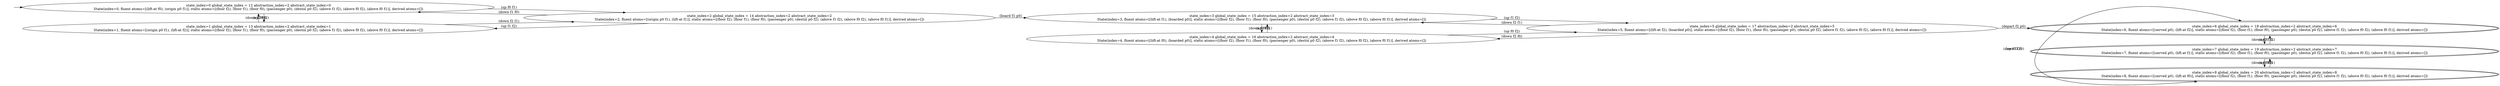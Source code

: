 digraph {
rankdir="LR"
s0[label="state_index=0 global_state_index = 12 abstraction_index=2 abstract_state_index=0
State(index=0, fluent atoms=[(lift-at f0), (origin p0 f1)], static atoms=[(floor f2), (floor f1), (floor f0), (passenger p0), (destin p0 f2), (above f1 f2), (above f0 f2), (above f0 f1)], derived atoms=[])
"]
s1[label="state_index=1 global_state_index = 13 abstraction_index=2 abstract_state_index=1
State(index=1, fluent atoms=[(origin p0 f1), (lift-at f2)], static atoms=[(floor f2), (floor f1), (floor f0), (passenger p0), (destin p0 f2), (above f1 f2), (above f0 f2), (above f0 f1)], derived atoms=[])
"]
s2[label="state_index=2 global_state_index = 14 abstraction_index=2 abstract_state_index=2
State(index=2, fluent atoms=[(origin p0 f1), (lift-at f1)], static atoms=[(floor f2), (floor f1), (floor f0), (passenger p0), (destin p0 f2), (above f1 f2), (above f0 f2), (above f0 f1)], derived atoms=[])
"]
s3[label="state_index=3 global_state_index = 15 abstraction_index=2 abstract_state_index=3
State(index=3, fluent atoms=[(lift-at f1), (boarded p0)], static atoms=[(floor f2), (floor f1), (floor f0), (passenger p0), (destin p0 f2), (above f1 f2), (above f0 f2), (above f0 f1)], derived atoms=[])
"]
s4[label="state_index=4 global_state_index = 16 abstraction_index=2 abstract_state_index=4
State(index=4, fluent atoms=[(lift-at f0), (boarded p0)], static atoms=[(floor f2), (floor f1), (floor f0), (passenger p0), (destin p0 f2), (above f1 f2), (above f0 f2), (above f0 f1)], derived atoms=[])
"]
s5[label="state_index=5 global_state_index = 17 abstraction_index=2 abstract_state_index=5
State(index=5, fluent atoms=[(lift-at f2), (boarded p0)], static atoms=[(floor f2), (floor f1), (floor f0), (passenger p0), (destin p0 f2), (above f1 f2), (above f0 f2), (above f0 f1)], derived atoms=[])
"]
s6[peripheries=2,label="state_index=6 global_state_index = 18 abstraction_index=2 abstract_state_index=6
State(index=6, fluent atoms=[(served p0), (lift-at f2)], static atoms=[(floor f2), (floor f1), (floor f0), (passenger p0), (destin p0 f2), (above f1 f2), (above f0 f2), (above f0 f1)], derived atoms=[])
"]
s7[peripheries=2,label="state_index=7 global_state_index = 19 abstraction_index=2 abstract_state_index=7
State(index=7, fluent atoms=[(served p0), (lift-at f1)], static atoms=[(floor f2), (floor f1), (floor f0), (passenger p0), (destin p0 f2), (above f1 f2), (above f0 f2), (above f0 f1)], derived atoms=[])
"]
s8[peripheries=2,label="state_index=8 global_state_index = 20 abstraction_index=2 abstract_state_index=8
State(index=8, fluent atoms=[(served p0), (lift-at f0)], static atoms=[(floor f2), (floor f1), (floor f0), (passenger p0), (destin p0 f2), (above f1 f2), (above f0 f2), (above f0 f1)], derived atoms=[])
"]
Dangling [ label = "", style = invis ]
{ rank = same; Dangling }
Dangling -> s0
{ rank = same; s0,s1}
{ rank = same; s2}
{ rank = same; s3,s4}
{ rank = same; s5}
{ rank = same; s6,s7,s8}
s0->s1 [label="(up f0 f2)
"]
s0->s2 [label="(up f0 f1)
"]
s1->s0 [label="(down f2 f0)
"]
s1->s2 [label="(down f2 f1)
"]
s2->s0 [label="(down f1 f0)
"]
s2->s1 [label="(up f1 f2)
"]
s2->s3 [label="(board f1 p0)
"]
s3->s4 [label="(down f1 f0)
"]
s3->s5 [label="(up f1 f2)
"]
s4->s3 [label="(up f0 f1)
"]
s4->s5 [label="(up f0 f2)
"]
s5->s3 [label="(down f2 f1)
"]
s5->s4 [label="(down f2 f0)
"]
s5->s6 [label="(depart f2 p0)
"]
s6->s7 [label="(down f2 f1)
"]
s6->s8 [label="(down f2 f0)
"]
s7->s6 [label="(up f1 f2)
"]
s7->s8 [label="(down f1 f0)
"]
s8->s6 [label="(up f0 f2)
"]
s8->s7 [label="(up f0 f1)
"]
}
